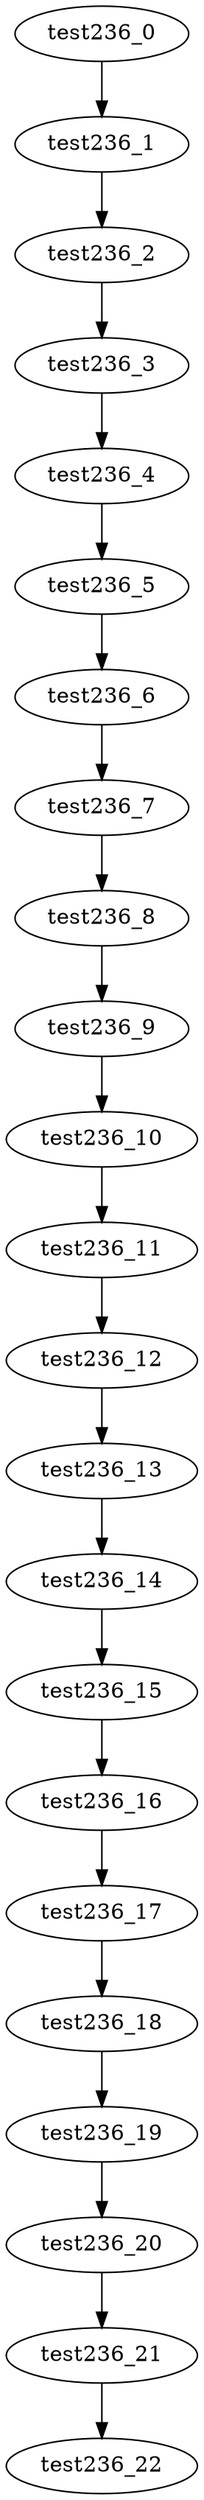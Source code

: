 digraph G {
test236_0->test236_1;
test236_1->test236_2;
test236_2->test236_3;
test236_3->test236_4;
test236_4->test236_5;
test236_5->test236_6;
test236_6->test236_7;
test236_7->test236_8;
test236_8->test236_9;
test236_9->test236_10;
test236_10->test236_11;
test236_11->test236_12;
test236_12->test236_13;
test236_13->test236_14;
test236_14->test236_15;
test236_15->test236_16;
test236_16->test236_17;
test236_17->test236_18;
test236_18->test236_19;
test236_19->test236_20;
test236_20->test236_21;
test236_21->test236_22;

}
